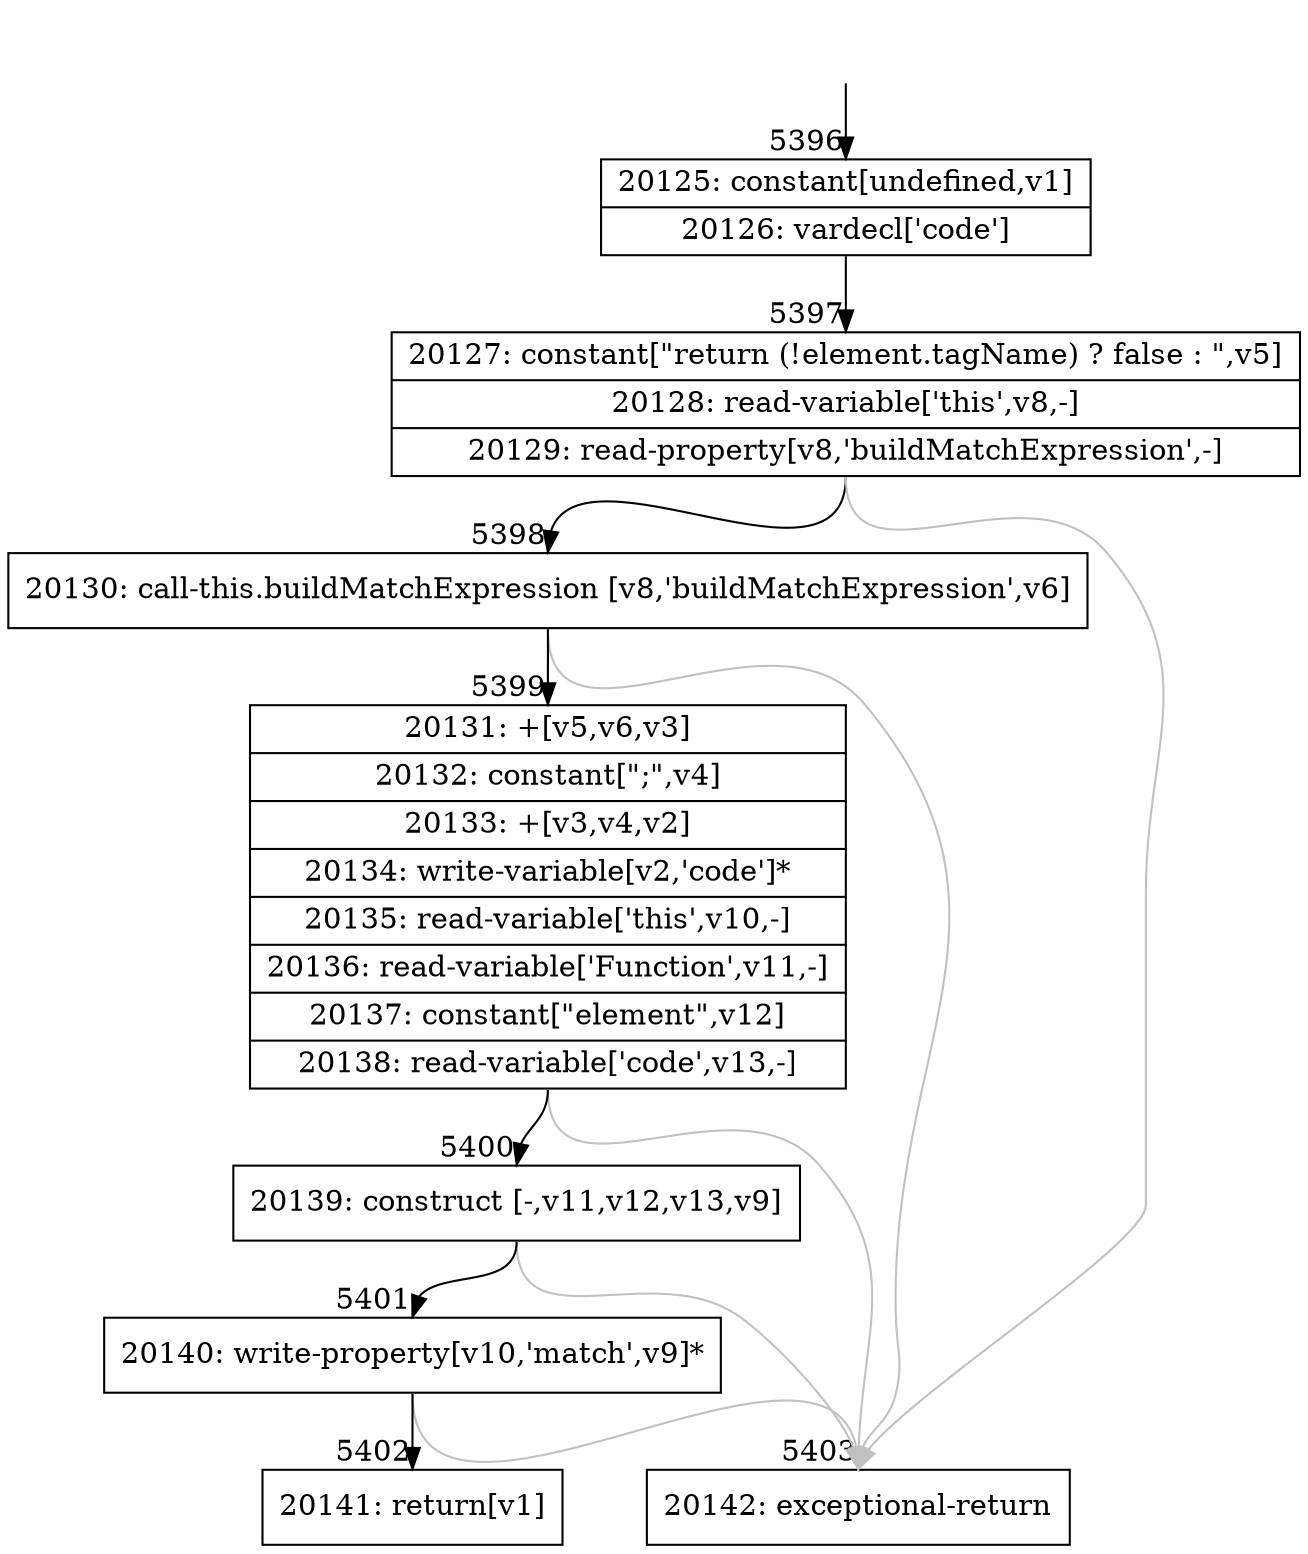 digraph {
rankdir="TD"
BB_entry371[shape=none,label=""];
BB_entry371 -> BB5396 [tailport=s, headport=n, headlabel="    5396"]
BB5396 [shape=record label="{20125: constant[undefined,v1]|20126: vardecl['code']}" ] 
BB5396 -> BB5397 [tailport=s, headport=n, headlabel="      5397"]
BB5397 [shape=record label="{20127: constant[\"return (!element.tagName) ? false : \",v5]|20128: read-variable['this',v8,-]|20129: read-property[v8,'buildMatchExpression',-]}" ] 
BB5397 -> BB5398 [tailport=s, headport=n, headlabel="      5398"]
BB5397 -> BB5403 [tailport=s, headport=n, color=gray, headlabel="      5403"]
BB5398 [shape=record label="{20130: call-this.buildMatchExpression [v8,'buildMatchExpression',v6]}" ] 
BB5398 -> BB5399 [tailport=s, headport=n, headlabel="      5399"]
BB5398 -> BB5403 [tailport=s, headport=n, color=gray]
BB5399 [shape=record label="{20131: +[v5,v6,v3]|20132: constant[\";\",v4]|20133: +[v3,v4,v2]|20134: write-variable[v2,'code']*|20135: read-variable['this',v10,-]|20136: read-variable['Function',v11,-]|20137: constant[\"element\",v12]|20138: read-variable['code',v13,-]}" ] 
BB5399 -> BB5400 [tailport=s, headport=n, headlabel="      5400"]
BB5399 -> BB5403 [tailport=s, headport=n, color=gray]
BB5400 [shape=record label="{20139: construct [-,v11,v12,v13,v9]}" ] 
BB5400 -> BB5401 [tailport=s, headport=n, headlabel="      5401"]
BB5400 -> BB5403 [tailport=s, headport=n, color=gray]
BB5401 [shape=record label="{20140: write-property[v10,'match',v9]*}" ] 
BB5401 -> BB5402 [tailport=s, headport=n, headlabel="      5402"]
BB5401 -> BB5403 [tailport=s, headport=n, color=gray]
BB5402 [shape=record label="{20141: return[v1]}" ] 
BB5403 [shape=record label="{20142: exceptional-return}" ] 
//#$~ 3792
}
